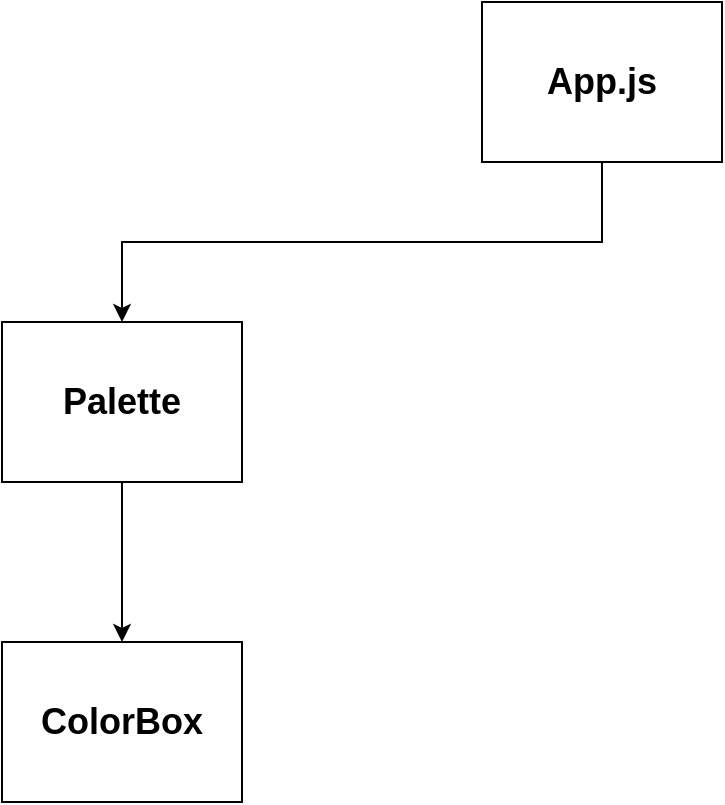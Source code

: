 <mxfile version="13.6.2" type="device"><diagram id="eqGvCtd7P2G8CTnnjl1k" name="Page-1"><mxGraphModel dx="1086" dy="806" grid="1" gridSize="10" guides="1" tooltips="1" connect="1" arrows="1" fold="1" page="1" pageScale="1" pageWidth="850" pageHeight="1100" math="0" shadow="0"><root><mxCell id="0"/><mxCell id="1" parent="0"/><mxCell id="NukyE_T45znIG7olKkEz-6" style="edgeStyle=orthogonalEdgeStyle;rounded=0;orthogonalLoop=1;jettySize=auto;html=1;" edge="1" parent="1" source="NukyE_T45znIG7olKkEz-1" target="NukyE_T45znIG7olKkEz-4"><mxGeometry relative="1" as="geometry"><Array as="points"><mxPoint x="420" y="160"/><mxPoint x="180" y="160"/></Array></mxGeometry></mxCell><mxCell id="NukyE_T45znIG7olKkEz-1" value="&lt;h2&gt;App.js&lt;/h2&gt;" style="rounded=0;whiteSpace=wrap;html=1;" vertex="1" parent="1"><mxGeometry x="360" y="40" width="120" height="80" as="geometry"/></mxCell><mxCell id="NukyE_T45znIG7olKkEz-7" style="edgeStyle=orthogonalEdgeStyle;rounded=0;orthogonalLoop=1;jettySize=auto;html=1;entryX=0.5;entryY=0;entryDx=0;entryDy=0;" edge="1" parent="1" source="NukyE_T45znIG7olKkEz-4" target="NukyE_T45znIG7olKkEz-5"><mxGeometry relative="1" as="geometry"/></mxCell><mxCell id="NukyE_T45znIG7olKkEz-4" value="&lt;h2&gt;Palette&lt;/h2&gt;" style="rounded=0;whiteSpace=wrap;html=1;" vertex="1" parent="1"><mxGeometry x="120" y="200" width="120" height="80" as="geometry"/></mxCell><mxCell id="NukyE_T45znIG7olKkEz-5" value="&lt;h2&gt;ColorBox&lt;/h2&gt;" style="rounded=0;whiteSpace=wrap;html=1;" vertex="1" parent="1"><mxGeometry x="120" y="360" width="120" height="80" as="geometry"/></mxCell></root></mxGraphModel></diagram></mxfile>
